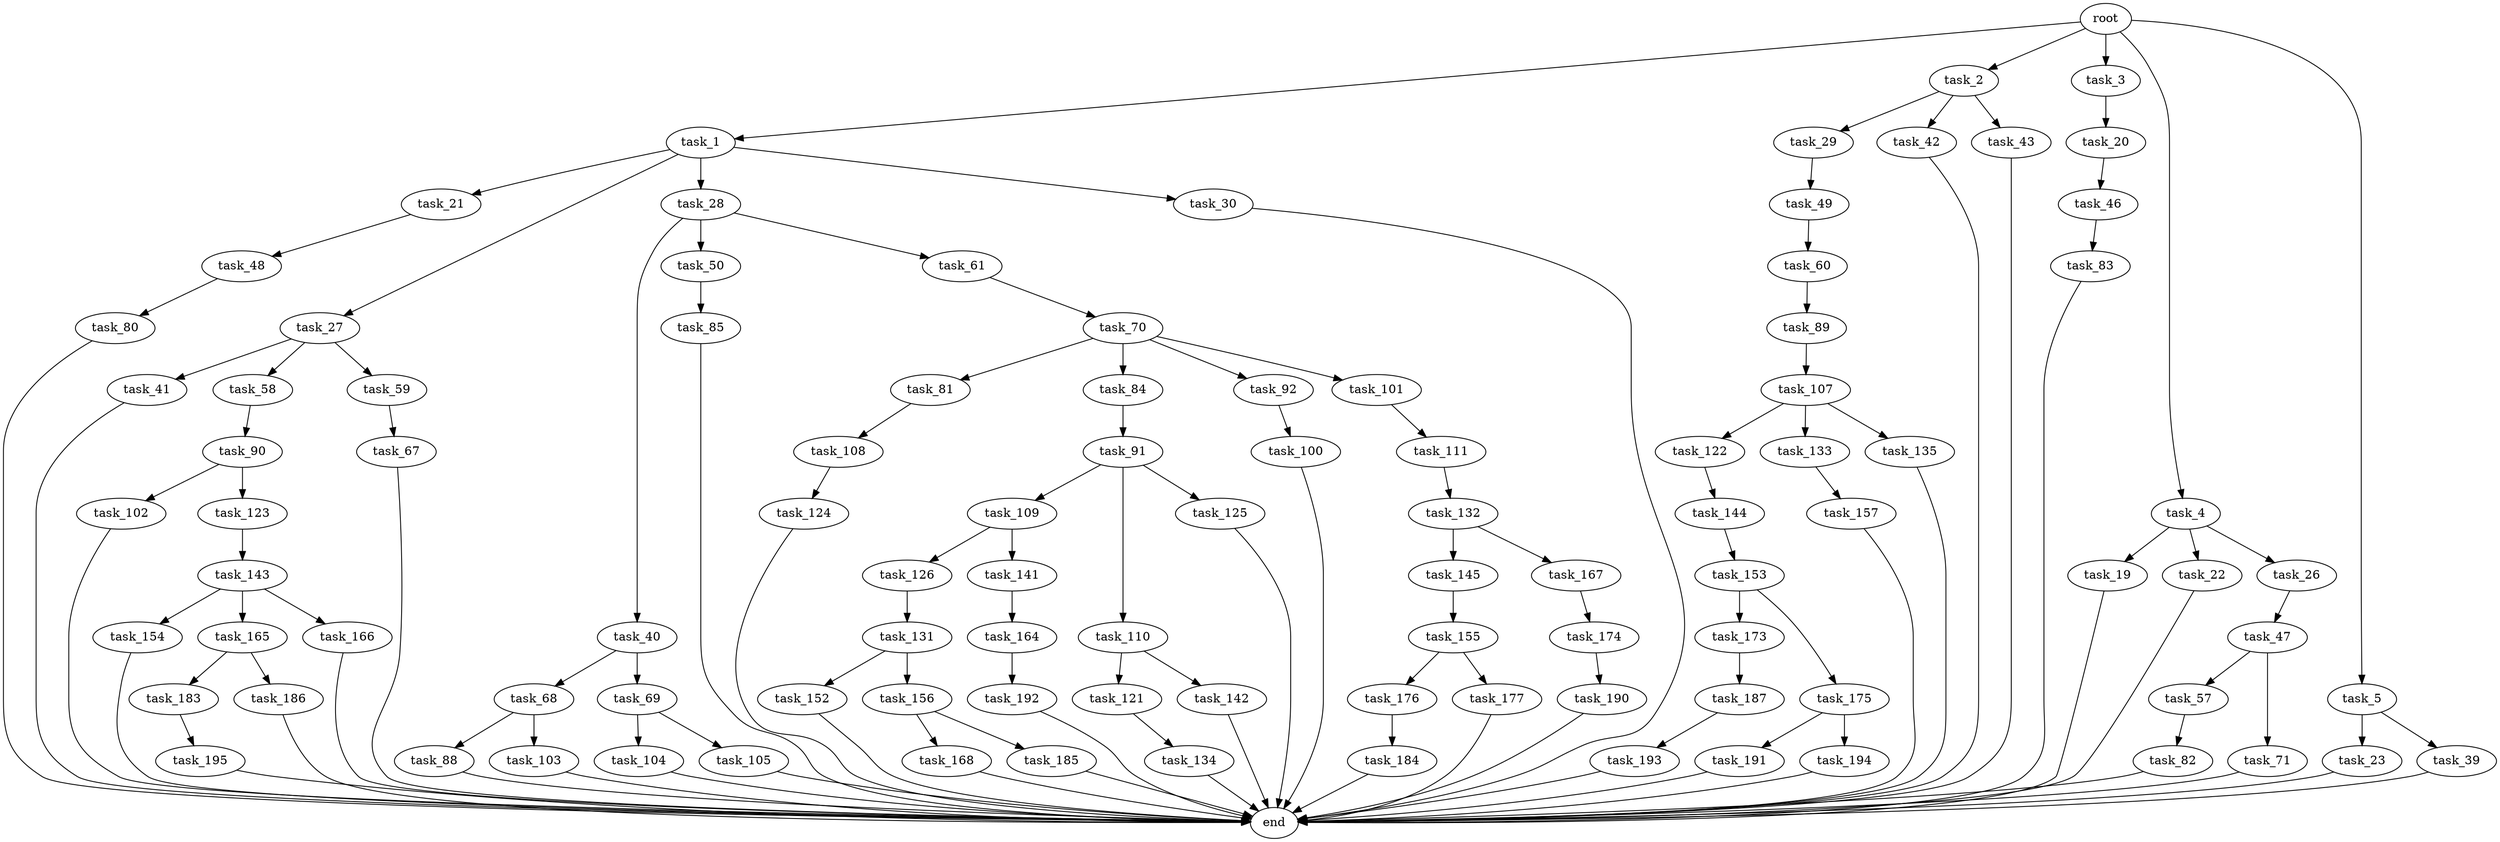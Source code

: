 digraph G {
  root [size="0.000000"];
  task_1 [size="1073741824000.000000"];
  task_2 [size="1073741824000.000000"];
  task_3 [size="179325820013.000000"];
  task_4 [size="691598756680.000000"];
  task_5 [size="782757789696.000000"];
  task_21 [size="18094826647.000000"];
  task_27 [size="782757789696.000000"];
  task_28 [size="85660985608.000000"];
  task_30 [size="1073741824000.000000"];
  task_29 [size="7556859052.000000"];
  task_42 [size="10217656215.000000"];
  task_43 [size="368293445632.000000"];
  task_20 [size="154587760297.000000"];
  task_19 [size="5514077521.000000"];
  task_22 [size="2858106245.000000"];
  task_26 [size="134217728000.000000"];
  task_23 [size="134217728000.000000"];
  task_39 [size="6249909275.000000"];
  end [size="0.000000"];
  task_46 [size="368293445632.000000"];
  task_48 [size="15669785843.000000"];
  task_47 [size="275306137756.000000"];
  task_41 [size="12495728923.000000"];
  task_58 [size="34422779438.000000"];
  task_59 [size="1073741824000.000000"];
  task_40 [size="12613158711.000000"];
  task_50 [size="28991029248.000000"];
  task_61 [size="28991029248.000000"];
  task_49 [size="14597729440.000000"];
  task_68 [size="3951897996.000000"];
  task_69 [size="23308056188.000000"];
  task_83 [size="5554075380.000000"];
  task_57 [size="859527993843.000000"];
  task_71 [size="390860484797.000000"];
  task_80 [size="4342301055.000000"];
  task_60 [size="296149327396.000000"];
  task_85 [size="549755813888.000000"];
  task_82 [size="8589934592.000000"];
  task_90 [size="6590229517.000000"];
  task_67 [size="1129259955573.000000"];
  task_89 [size="5063102150.000000"];
  task_70 [size="8589934592.000000"];
  task_88 [size="68719476736.000000"];
  task_103 [size="517097974723.000000"];
  task_104 [size="753762550736.000000"];
  task_105 [size="68719476736.000000"];
  task_81 [size="303769842118.000000"];
  task_84 [size="7673588569.000000"];
  task_92 [size="782757789696.000000"];
  task_101 [size="6162710112.000000"];
  task_108 [size="231928233984.000000"];
  task_91 [size="231928233984.000000"];
  task_107 [size="8589934592.000000"];
  task_102 [size="987352350979.000000"];
  task_123 [size="782757789696.000000"];
  task_109 [size="19054171492.000000"];
  task_110 [size="252379824947.000000"];
  task_125 [size="4624563879.000000"];
  task_100 [size="34402274630.000000"];
  task_111 [size="411293408812.000000"];
  task_122 [size="68719476736.000000"];
  task_133 [size="8582658771.000000"];
  task_135 [size="14856637102.000000"];
  task_124 [size="8589934592.000000"];
  task_126 [size="43414601016.000000"];
  task_141 [size="28991029248.000000"];
  task_121 [size="549755813888.000000"];
  task_142 [size="8825055187.000000"];
  task_132 [size="134217728000.000000"];
  task_134 [size="194809444656.000000"];
  task_144 [size="549755813888.000000"];
  task_143 [size="68719476736.000000"];
  task_131 [size="7120569117.000000"];
  task_152 [size="231928233984.000000"];
  task_156 [size="68719476736.000000"];
  task_145 [size="368293445632.000000"];
  task_167 [size="231928233984.000000"];
  task_157 [size="97225234452.000000"];
  task_164 [size="7689525246.000000"];
  task_154 [size="8269981556.000000"];
  task_165 [size="34728025492.000000"];
  task_166 [size="16564668852.000000"];
  task_153 [size="35913094165.000000"];
  task_155 [size="364528146045.000000"];
  task_173 [size="276865525029.000000"];
  task_175 [size="368293445632.000000"];
  task_176 [size="3823136398.000000"];
  task_177 [size="66486979099.000000"];
  task_168 [size="614433870509.000000"];
  task_185 [size="260702130884.000000"];
  task_192 [size="549755813888.000000"];
  task_183 [size="8326298233.000000"];
  task_186 [size="8995850808.000000"];
  task_174 [size="802786443836.000000"];
  task_187 [size="11105075551.000000"];
  task_190 [size="231928233984.000000"];
  task_191 [size="1073741824000.000000"];
  task_194 [size="306578403508.000000"];
  task_184 [size="3950157740.000000"];
  task_195 [size="9764065798.000000"];
  task_193 [size="4406731626.000000"];

  root -> task_1 [size="1.000000"];
  root -> task_2 [size="1.000000"];
  root -> task_3 [size="1.000000"];
  root -> task_4 [size="1.000000"];
  root -> task_5 [size="1.000000"];
  task_1 -> task_21 [size="838860800.000000"];
  task_1 -> task_27 [size="838860800.000000"];
  task_1 -> task_28 [size="838860800.000000"];
  task_1 -> task_30 [size="838860800.000000"];
  task_2 -> task_29 [size="838860800.000000"];
  task_2 -> task_42 [size="838860800.000000"];
  task_2 -> task_43 [size="838860800.000000"];
  task_3 -> task_20 [size="411041792.000000"];
  task_4 -> task_19 [size="536870912.000000"];
  task_4 -> task_22 [size="536870912.000000"];
  task_4 -> task_26 [size="536870912.000000"];
  task_5 -> task_23 [size="679477248.000000"];
  task_5 -> task_39 [size="679477248.000000"];
  task_21 -> task_48 [size="838860800.000000"];
  task_27 -> task_41 [size="679477248.000000"];
  task_27 -> task_58 [size="679477248.000000"];
  task_27 -> task_59 [size="679477248.000000"];
  task_28 -> task_40 [size="75497472.000000"];
  task_28 -> task_50 [size="75497472.000000"];
  task_28 -> task_61 [size="75497472.000000"];
  task_30 -> end [size="1.000000"];
  task_29 -> task_49 [size="134217728.000000"];
  task_42 -> end [size="1.000000"];
  task_43 -> end [size="1.000000"];
  task_20 -> task_46 [size="209715200.000000"];
  task_19 -> end [size="1.000000"];
  task_22 -> end [size="1.000000"];
  task_26 -> task_47 [size="209715200.000000"];
  task_23 -> end [size="1.000000"];
  task_39 -> end [size="1.000000"];
  task_46 -> task_83 [size="411041792.000000"];
  task_48 -> task_80 [size="301989888.000000"];
  task_47 -> task_57 [size="536870912.000000"];
  task_47 -> task_71 [size="536870912.000000"];
  task_41 -> end [size="1.000000"];
  task_58 -> task_90 [size="838860800.000000"];
  task_59 -> task_67 [size="838860800.000000"];
  task_40 -> task_68 [size="209715200.000000"];
  task_40 -> task_69 [size="209715200.000000"];
  task_50 -> task_85 [size="75497472.000000"];
  task_61 -> task_70 [size="75497472.000000"];
  task_49 -> task_60 [size="33554432.000000"];
  task_68 -> task_88 [size="134217728.000000"];
  task_68 -> task_103 [size="134217728.000000"];
  task_69 -> task_104 [size="536870912.000000"];
  task_69 -> task_105 [size="536870912.000000"];
  task_83 -> end [size="1.000000"];
  task_57 -> task_82 [size="679477248.000000"];
  task_71 -> end [size="1.000000"];
  task_80 -> end [size="1.000000"];
  task_60 -> task_89 [size="536870912.000000"];
  task_85 -> end [size="1.000000"];
  task_82 -> end [size="1.000000"];
  task_90 -> task_102 [size="209715200.000000"];
  task_90 -> task_123 [size="209715200.000000"];
  task_67 -> end [size="1.000000"];
  task_89 -> task_107 [size="301989888.000000"];
  task_70 -> task_81 [size="33554432.000000"];
  task_70 -> task_84 [size="33554432.000000"];
  task_70 -> task_92 [size="33554432.000000"];
  task_70 -> task_101 [size="33554432.000000"];
  task_88 -> end [size="1.000000"];
  task_103 -> end [size="1.000000"];
  task_104 -> end [size="1.000000"];
  task_105 -> end [size="1.000000"];
  task_81 -> task_108 [size="301989888.000000"];
  task_84 -> task_91 [size="301989888.000000"];
  task_92 -> task_100 [size="679477248.000000"];
  task_101 -> task_111 [size="209715200.000000"];
  task_108 -> task_124 [size="301989888.000000"];
  task_91 -> task_109 [size="301989888.000000"];
  task_91 -> task_110 [size="301989888.000000"];
  task_91 -> task_125 [size="301989888.000000"];
  task_107 -> task_122 [size="33554432.000000"];
  task_107 -> task_133 [size="33554432.000000"];
  task_107 -> task_135 [size="33554432.000000"];
  task_102 -> end [size="1.000000"];
  task_123 -> task_143 [size="679477248.000000"];
  task_109 -> task_126 [size="301989888.000000"];
  task_109 -> task_141 [size="301989888.000000"];
  task_110 -> task_121 [size="209715200.000000"];
  task_110 -> task_142 [size="209715200.000000"];
  task_125 -> end [size="1.000000"];
  task_100 -> end [size="1.000000"];
  task_111 -> task_132 [size="536870912.000000"];
  task_122 -> task_144 [size="134217728.000000"];
  task_133 -> task_157 [size="301989888.000000"];
  task_135 -> end [size="1.000000"];
  task_124 -> end [size="1.000000"];
  task_126 -> task_131 [size="679477248.000000"];
  task_141 -> task_164 [size="75497472.000000"];
  task_121 -> task_134 [size="536870912.000000"];
  task_142 -> end [size="1.000000"];
  task_132 -> task_145 [size="209715200.000000"];
  task_132 -> task_167 [size="209715200.000000"];
  task_134 -> end [size="1.000000"];
  task_144 -> task_153 [size="536870912.000000"];
  task_143 -> task_154 [size="134217728.000000"];
  task_143 -> task_165 [size="134217728.000000"];
  task_143 -> task_166 [size="134217728.000000"];
  task_131 -> task_152 [size="209715200.000000"];
  task_131 -> task_156 [size="209715200.000000"];
  task_152 -> end [size="1.000000"];
  task_156 -> task_168 [size="134217728.000000"];
  task_156 -> task_185 [size="134217728.000000"];
  task_145 -> task_155 [size="411041792.000000"];
  task_167 -> task_174 [size="301989888.000000"];
  task_157 -> end [size="1.000000"];
  task_164 -> task_192 [size="301989888.000000"];
  task_154 -> end [size="1.000000"];
  task_165 -> task_183 [size="33554432.000000"];
  task_165 -> task_186 [size="33554432.000000"];
  task_166 -> end [size="1.000000"];
  task_153 -> task_173 [size="33554432.000000"];
  task_153 -> task_175 [size="33554432.000000"];
  task_155 -> task_176 [size="411041792.000000"];
  task_155 -> task_177 [size="411041792.000000"];
  task_173 -> task_187 [size="411041792.000000"];
  task_175 -> task_191 [size="411041792.000000"];
  task_175 -> task_194 [size="411041792.000000"];
  task_176 -> task_184 [size="134217728.000000"];
  task_177 -> end [size="1.000000"];
  task_168 -> end [size="1.000000"];
  task_185 -> end [size="1.000000"];
  task_192 -> end [size="1.000000"];
  task_183 -> task_195 [size="134217728.000000"];
  task_186 -> end [size="1.000000"];
  task_174 -> task_190 [size="536870912.000000"];
  task_187 -> task_193 [size="679477248.000000"];
  task_190 -> end [size="1.000000"];
  task_191 -> end [size="1.000000"];
  task_194 -> end [size="1.000000"];
  task_184 -> end [size="1.000000"];
  task_195 -> end [size="1.000000"];
  task_193 -> end [size="1.000000"];
}
